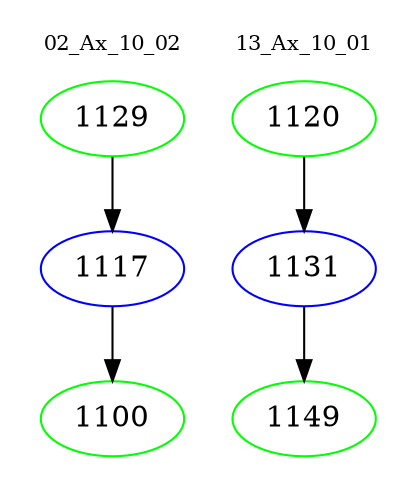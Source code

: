 digraph{
subgraph cluster_0 {
color = white
label = "02_Ax_10_02";
fontsize=10;
T0_1129 [label="1129", color="green"]
T0_1129 -> T0_1117 [color="black"]
T0_1117 [label="1117", color="blue"]
T0_1117 -> T0_1100 [color="black"]
T0_1100 [label="1100", color="green"]
}
subgraph cluster_1 {
color = white
label = "13_Ax_10_01";
fontsize=10;
T1_1120 [label="1120", color="green"]
T1_1120 -> T1_1131 [color="black"]
T1_1131 [label="1131", color="blue"]
T1_1131 -> T1_1149 [color="black"]
T1_1149 [label="1149", color="green"]
}
}

